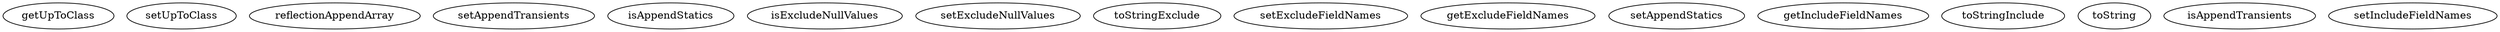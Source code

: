 digraph G {
getUpToClass;
setUpToClass;
reflectionAppendArray;
setAppendTransients;
isAppendStatics;
isExcludeNullValues;
setExcludeNullValues;
toStringExclude;
setExcludeFieldNames;
getExcludeFieldNames;
setAppendStatics;
getIncludeFieldNames;
toStringInclude;
toString;
isAppendTransients;
setIncludeFieldNames;
}